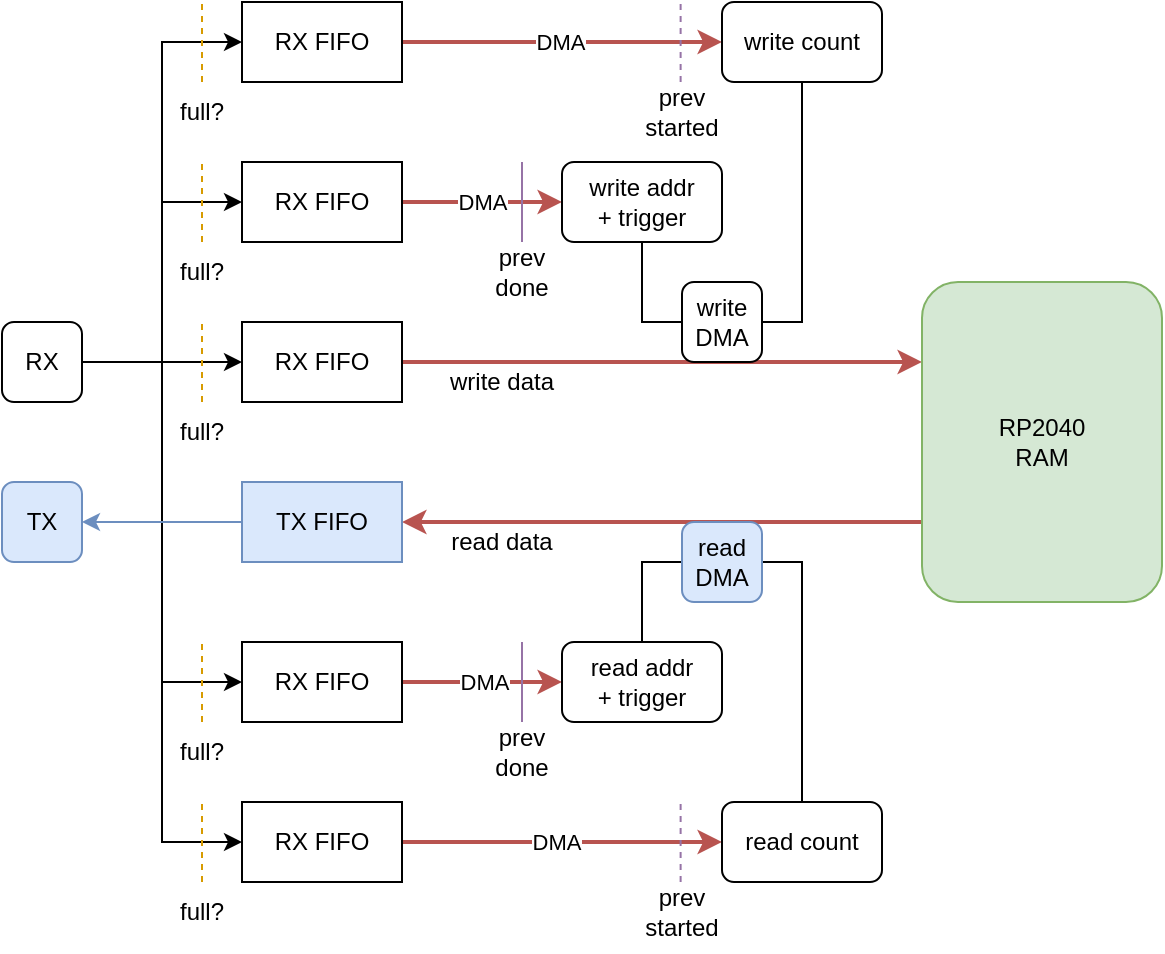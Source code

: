 <mxfile version="24.5.1" type="device">
  <diagram name="Page-1" id="0hUfGoHjvQAqBC1yxDHZ">
    <mxGraphModel dx="1100" dy="761" grid="1" gridSize="10" guides="1" tooltips="1" connect="1" arrows="1" fold="1" page="1" pageScale="1" pageWidth="827" pageHeight="1169" math="0" shadow="0">
      <root>
        <mxCell id="0" />
        <mxCell id="1" parent="0" />
        <mxCell id="b2-CWa9QdNSokfas64_D-8" style="edgeStyle=orthogonalEdgeStyle;rounded=0;orthogonalLoop=1;jettySize=auto;html=1;entryX=0;entryY=0.5;entryDx=0;entryDy=0;" parent="1" source="b2-CWa9QdNSokfas64_D-1" target="b2-CWa9QdNSokfas64_D-2" edge="1">
          <mxGeometry relative="1" as="geometry" />
        </mxCell>
        <mxCell id="b2-CWa9QdNSokfas64_D-9" style="edgeStyle=orthogonalEdgeStyle;rounded=0;orthogonalLoop=1;jettySize=auto;html=1;entryX=0;entryY=0.5;entryDx=0;entryDy=0;" parent="1" source="b2-CWa9QdNSokfas64_D-1" target="b2-CWa9QdNSokfas64_D-3" edge="1">
          <mxGeometry relative="1" as="geometry" />
        </mxCell>
        <mxCell id="b2-CWa9QdNSokfas64_D-10" style="edgeStyle=orthogonalEdgeStyle;rounded=0;orthogonalLoop=1;jettySize=auto;html=1;entryX=0;entryY=0.5;entryDx=0;entryDy=0;" parent="1" source="b2-CWa9QdNSokfas64_D-1" target="b2-CWa9QdNSokfas64_D-4" edge="1">
          <mxGeometry relative="1" as="geometry" />
        </mxCell>
        <mxCell id="b2-CWa9QdNSokfas64_D-11" style="edgeStyle=orthogonalEdgeStyle;rounded=0;orthogonalLoop=1;jettySize=auto;html=1;entryX=0;entryY=0.5;entryDx=0;entryDy=0;" parent="1" source="b2-CWa9QdNSokfas64_D-1" target="b2-CWa9QdNSokfas64_D-6" edge="1">
          <mxGeometry relative="1" as="geometry" />
        </mxCell>
        <mxCell id="b2-CWa9QdNSokfas64_D-12" style="edgeStyle=orthogonalEdgeStyle;rounded=0;orthogonalLoop=1;jettySize=auto;html=1;entryX=0;entryY=0.5;entryDx=0;entryDy=0;" parent="1" source="b2-CWa9QdNSokfas64_D-1" target="b2-CWa9QdNSokfas64_D-7" edge="1">
          <mxGeometry relative="1" as="geometry" />
        </mxCell>
        <mxCell id="b2-CWa9QdNSokfas64_D-1" value="RX" style="rounded=1;whiteSpace=wrap;html=1;" parent="1" vertex="1">
          <mxGeometry x="40" y="200" width="40" height="40" as="geometry" />
        </mxCell>
        <mxCell id="b2-CWa9QdNSokfas64_D-17" style="edgeStyle=orthogonalEdgeStyle;rounded=0;orthogonalLoop=1;jettySize=auto;html=1;entryX=0;entryY=0.5;entryDx=0;entryDy=0;strokeWidth=2;fillColor=#f8cecc;strokeColor=#b85450;" parent="1" source="b2-CWa9QdNSokfas64_D-2" target="b2-CWa9QdNSokfas64_D-15" edge="1">
          <mxGeometry relative="1" as="geometry" />
        </mxCell>
        <mxCell id="b2-CWa9QdNSokfas64_D-34" value="DMA" style="edgeLabel;html=1;align=center;verticalAlign=middle;resizable=0;points=[];" parent="b2-CWa9QdNSokfas64_D-17" vertex="1" connectable="0">
          <mxGeometry x="-0.013" y="1" relative="1" as="geometry">
            <mxPoint y="1" as="offset" />
          </mxGeometry>
        </mxCell>
        <mxCell id="b2-CWa9QdNSokfas64_D-2" value="RX FIFO" style="rounded=0;whiteSpace=wrap;html=1;" parent="1" vertex="1">
          <mxGeometry x="160" y="40" width="80" height="40" as="geometry" />
        </mxCell>
        <mxCell id="b2-CWa9QdNSokfas64_D-18" style="edgeStyle=orthogonalEdgeStyle;rounded=0;orthogonalLoop=1;jettySize=auto;html=1;entryX=0;entryY=0.5;entryDx=0;entryDy=0;strokeWidth=2;fillColor=#f8cecc;strokeColor=#b85450;" parent="1" source="b2-CWa9QdNSokfas64_D-3" target="b2-CWa9QdNSokfas64_D-16" edge="1">
          <mxGeometry relative="1" as="geometry" />
        </mxCell>
        <mxCell id="b2-CWa9QdNSokfas64_D-35" value="DMA" style="edgeLabel;html=1;align=center;verticalAlign=middle;resizable=0;points=[];" parent="b2-CWa9QdNSokfas64_D-18" vertex="1" connectable="0">
          <mxGeometry x="-0.28" y="-3" relative="1" as="geometry">
            <mxPoint x="11" y="-3" as="offset" />
          </mxGeometry>
        </mxCell>
        <mxCell id="b2-CWa9QdNSokfas64_D-3" value="RX FIFO" style="rounded=0;whiteSpace=wrap;html=1;" parent="1" vertex="1">
          <mxGeometry x="160" y="120" width="80" height="40" as="geometry" />
        </mxCell>
        <mxCell id="b2-CWa9QdNSokfas64_D-22" style="edgeStyle=orthogonalEdgeStyle;rounded=0;orthogonalLoop=1;jettySize=auto;html=1;entryX=0;entryY=0.25;entryDx=0;entryDy=0;strokeWidth=2;fillColor=#f8cecc;strokeColor=#b85450;" parent="1" source="b2-CWa9QdNSokfas64_D-4" target="b2-CWa9QdNSokfas64_D-19" edge="1">
          <mxGeometry relative="1" as="geometry" />
        </mxCell>
        <mxCell id="b2-CWa9QdNSokfas64_D-4" value="RX FIFO" style="rounded=0;whiteSpace=wrap;html=1;" parent="1" vertex="1">
          <mxGeometry x="160" y="200" width="80" height="40" as="geometry" />
        </mxCell>
        <mxCell id="b2-CWa9QdNSokfas64_D-14" style="edgeStyle=orthogonalEdgeStyle;rounded=0;orthogonalLoop=1;jettySize=auto;html=1;fillColor=#dae8fc;strokeColor=#6c8ebf;" parent="1" source="b2-CWa9QdNSokfas64_D-5" target="b2-CWa9QdNSokfas64_D-13" edge="1">
          <mxGeometry relative="1" as="geometry" />
        </mxCell>
        <mxCell id="b2-CWa9QdNSokfas64_D-23" style="edgeStyle=orthogonalEdgeStyle;rounded=0;orthogonalLoop=1;jettySize=auto;html=1;entryX=0;entryY=0.75;entryDx=0;entryDy=0;startArrow=classic;startFill=1;endArrow=none;endFill=0;strokeWidth=2;fillColor=#f8cecc;strokeColor=#b85450;" parent="1" source="b2-CWa9QdNSokfas64_D-5" target="b2-CWa9QdNSokfas64_D-19" edge="1">
          <mxGeometry relative="1" as="geometry" />
        </mxCell>
        <mxCell id="b2-CWa9QdNSokfas64_D-5" value="T&lt;span style=&quot;background-color: initial;&quot;&gt;X FIFO&lt;/span&gt;" style="rounded=0;whiteSpace=wrap;html=1;fillColor=#dae8fc;strokeColor=#6c8ebf;" parent="1" vertex="1">
          <mxGeometry x="160" y="280" width="80" height="40" as="geometry" />
        </mxCell>
        <mxCell id="b2-CWa9QdNSokfas64_D-28" style="edgeStyle=orthogonalEdgeStyle;rounded=0;orthogonalLoop=1;jettySize=auto;html=1;entryX=0;entryY=0.5;entryDx=0;entryDy=0;strokeWidth=2;fillColor=#f8cecc;strokeColor=#b85450;" parent="1" source="b2-CWa9QdNSokfas64_D-6" target="b2-CWa9QdNSokfas64_D-27" edge="1">
          <mxGeometry relative="1" as="geometry" />
        </mxCell>
        <mxCell id="b2-CWa9QdNSokfas64_D-6" value="RX FIFO" style="rounded=0;whiteSpace=wrap;html=1;" parent="1" vertex="1">
          <mxGeometry x="160" y="360" width="80" height="40" as="geometry" />
        </mxCell>
        <mxCell id="b2-CWa9QdNSokfas64_D-30" style="edgeStyle=orthogonalEdgeStyle;rounded=0;orthogonalLoop=1;jettySize=auto;html=1;entryX=0;entryY=0.5;entryDx=0;entryDy=0;strokeWidth=2;fillColor=#f8cecc;strokeColor=#b85450;" parent="1" source="b2-CWa9QdNSokfas64_D-7" target="b2-CWa9QdNSokfas64_D-29" edge="1">
          <mxGeometry relative="1" as="geometry" />
        </mxCell>
        <mxCell id="b2-CWa9QdNSokfas64_D-43" value="DMA" style="edgeLabel;html=1;align=center;verticalAlign=middle;resizable=0;points=[];" parent="b2-CWa9QdNSokfas64_D-30" vertex="1" connectable="0">
          <mxGeometry x="-0.036" relative="1" as="geometry">
            <mxPoint as="offset" />
          </mxGeometry>
        </mxCell>
        <mxCell id="b2-CWa9QdNSokfas64_D-7" value="RX FIFO" style="rounded=0;whiteSpace=wrap;html=1;" parent="1" vertex="1">
          <mxGeometry x="160" y="440" width="80" height="40" as="geometry" />
        </mxCell>
        <mxCell id="b2-CWa9QdNSokfas64_D-13" value="TX" style="rounded=1;whiteSpace=wrap;html=1;fillColor=#dae8fc;strokeColor=#6c8ebf;" parent="1" vertex="1">
          <mxGeometry x="40" y="280" width="40" height="40" as="geometry" />
        </mxCell>
        <mxCell id="b2-CWa9QdNSokfas64_D-26" style="edgeStyle=orthogonalEdgeStyle;rounded=0;orthogonalLoop=1;jettySize=auto;html=1;entryX=1;entryY=0.5;entryDx=0;entryDy=0;endArrow=none;endFill=0;" parent="1" source="b2-CWa9QdNSokfas64_D-15" target="b2-CWa9QdNSokfas64_D-24" edge="1">
          <mxGeometry relative="1" as="geometry" />
        </mxCell>
        <mxCell id="b2-CWa9QdNSokfas64_D-15" value="write count" style="rounded=1;whiteSpace=wrap;html=1;" parent="1" vertex="1">
          <mxGeometry x="400" y="40" width="80" height="40" as="geometry" />
        </mxCell>
        <mxCell id="b2-CWa9QdNSokfas64_D-25" style="edgeStyle=orthogonalEdgeStyle;rounded=0;orthogonalLoop=1;jettySize=auto;html=1;entryX=0;entryY=0.5;entryDx=0;entryDy=0;endArrow=none;endFill=0;" parent="1" source="b2-CWa9QdNSokfas64_D-16" target="b2-CWa9QdNSokfas64_D-24" edge="1">
          <mxGeometry relative="1" as="geometry" />
        </mxCell>
        <mxCell id="b2-CWa9QdNSokfas64_D-16" value="write addr&lt;div&gt;+ trigger&lt;/div&gt;" style="rounded=1;whiteSpace=wrap;html=1;" parent="1" vertex="1">
          <mxGeometry x="320" y="120" width="80" height="40" as="geometry" />
        </mxCell>
        <mxCell id="b2-CWa9QdNSokfas64_D-19" value="RP2040&lt;div&gt;RAM&lt;/div&gt;" style="rounded=1;whiteSpace=wrap;html=1;fillColor=#d5e8d4;strokeColor=#82b366;" parent="1" vertex="1">
          <mxGeometry x="500" y="180" width="120" height="160" as="geometry" />
        </mxCell>
        <mxCell id="b2-CWa9QdNSokfas64_D-24" value="write&lt;div&gt;DMA&lt;/div&gt;" style="rounded=1;whiteSpace=wrap;html=1;" parent="1" vertex="1">
          <mxGeometry x="380" y="180" width="40" height="40" as="geometry" />
        </mxCell>
        <mxCell id="b2-CWa9QdNSokfas64_D-32" style="edgeStyle=orthogonalEdgeStyle;rounded=0;orthogonalLoop=1;jettySize=auto;html=1;exitX=0.5;exitY=0;exitDx=0;exitDy=0;entryX=0;entryY=0.5;entryDx=0;entryDy=0;endArrow=none;endFill=0;" parent="1" source="b2-CWa9QdNSokfas64_D-27" target="b2-CWa9QdNSokfas64_D-31" edge="1">
          <mxGeometry relative="1" as="geometry" />
        </mxCell>
        <mxCell id="b2-CWa9QdNSokfas64_D-27" value="read addr&lt;div&gt;+ trigger&lt;/div&gt;" style="rounded=1;whiteSpace=wrap;html=1;" parent="1" vertex="1">
          <mxGeometry x="320" y="360" width="80" height="40" as="geometry" />
        </mxCell>
        <mxCell id="b2-CWa9QdNSokfas64_D-33" style="edgeStyle=orthogonalEdgeStyle;rounded=0;orthogonalLoop=1;jettySize=auto;html=1;entryX=1;entryY=0.5;entryDx=0;entryDy=0;endArrow=none;endFill=0;" parent="1" source="b2-CWa9QdNSokfas64_D-29" target="b2-CWa9QdNSokfas64_D-31" edge="1">
          <mxGeometry relative="1" as="geometry" />
        </mxCell>
        <mxCell id="b2-CWa9QdNSokfas64_D-29" value="read count" style="rounded=1;whiteSpace=wrap;html=1;" parent="1" vertex="1">
          <mxGeometry x="400" y="440" width="80" height="40" as="geometry" />
        </mxCell>
        <mxCell id="b2-CWa9QdNSokfas64_D-31" value="read&lt;div&gt;DMA&lt;/div&gt;" style="rounded=1;whiteSpace=wrap;html=1;fillColor=#dae8fc;strokeColor=#6c8ebf;" parent="1" vertex="1">
          <mxGeometry x="380" y="300" width="40" height="40" as="geometry" />
        </mxCell>
        <mxCell id="b2-CWa9QdNSokfas64_D-42" value="DMA" style="edgeLabel;html=1;align=center;verticalAlign=middle;resizable=0;points=[];" parent="1" vertex="1" connectable="0">
          <mxGeometry x="240.003" y="340" as="geometry">
            <mxPoint x="41" y="40" as="offset" />
          </mxGeometry>
        </mxCell>
        <mxCell id="b2-CWa9QdNSokfas64_D-45" value="" style="endArrow=none;dashed=1;html=1;rounded=0;fillColor=#ffe6cc;strokeColor=#d79b00;" parent="1" edge="1">
          <mxGeometry width="50" height="50" relative="1" as="geometry">
            <mxPoint x="140" y="80" as="sourcePoint" />
            <mxPoint x="140" y="40" as="targetPoint" />
          </mxGeometry>
        </mxCell>
        <mxCell id="b2-CWa9QdNSokfas64_D-46" value="" style="endArrow=none;dashed=1;html=1;rounded=0;fillColor=#ffe6cc;strokeColor=#d79b00;" parent="1" edge="1">
          <mxGeometry width="50" height="50" relative="1" as="geometry">
            <mxPoint x="140" y="160" as="sourcePoint" />
            <mxPoint x="140" y="120" as="targetPoint" />
          </mxGeometry>
        </mxCell>
        <mxCell id="b2-CWa9QdNSokfas64_D-47" value="" style="endArrow=none;dashed=1;html=1;rounded=0;fillColor=#ffe6cc;strokeColor=#d79b00;" parent="1" edge="1">
          <mxGeometry width="50" height="50" relative="1" as="geometry">
            <mxPoint x="140" y="240" as="sourcePoint" />
            <mxPoint x="140" y="200" as="targetPoint" />
          </mxGeometry>
        </mxCell>
        <mxCell id="b2-CWa9QdNSokfas64_D-48" value="" style="endArrow=none;dashed=1;html=1;rounded=0;fillColor=#ffe6cc;strokeColor=#d79b00;" parent="1" edge="1">
          <mxGeometry width="50" height="50" relative="1" as="geometry">
            <mxPoint x="140" y="400" as="sourcePoint" />
            <mxPoint x="140" y="360" as="targetPoint" />
          </mxGeometry>
        </mxCell>
        <mxCell id="b2-CWa9QdNSokfas64_D-49" value="" style="endArrow=none;dashed=1;html=1;rounded=0;fillColor=#ffe6cc;strokeColor=#d79b00;" parent="1" edge="1">
          <mxGeometry width="50" height="50" relative="1" as="geometry">
            <mxPoint x="140" y="480" as="sourcePoint" />
            <mxPoint x="140" y="440" as="targetPoint" />
          </mxGeometry>
        </mxCell>
        <mxCell id="b2-CWa9QdNSokfas64_D-50" value="" style="endArrow=none;html=1;rounded=0;fillColor=#e1d5e7;strokeColor=#9673a6;" parent="1" edge="1">
          <mxGeometry width="50" height="50" relative="1" as="geometry">
            <mxPoint x="300" y="160" as="sourcePoint" />
            <mxPoint x="300" y="120" as="targetPoint" />
          </mxGeometry>
        </mxCell>
        <mxCell id="b2-CWa9QdNSokfas64_D-51" value="" style="endArrow=none;html=1;rounded=0;fillColor=#e1d5e7;strokeColor=#9673a6;" parent="1" edge="1">
          <mxGeometry width="50" height="50" relative="1" as="geometry">
            <mxPoint x="300" y="400" as="sourcePoint" />
            <mxPoint x="300" y="360" as="targetPoint" />
          </mxGeometry>
        </mxCell>
        <mxCell id="b2-CWa9QdNSokfas64_D-52" value="" style="endArrow=none;html=1;rounded=0;fillColor=#e1d5e7;strokeColor=#9673a6;dashed=1;" parent="1" edge="1">
          <mxGeometry width="50" height="50" relative="1" as="geometry">
            <mxPoint x="379.31" y="80" as="sourcePoint" />
            <mxPoint x="379.31" y="40" as="targetPoint" />
          </mxGeometry>
        </mxCell>
        <mxCell id="b2-CWa9QdNSokfas64_D-53" value="" style="endArrow=none;html=1;rounded=0;fillColor=#e1d5e7;strokeColor=#9673a6;dashed=1;" parent="1" edge="1">
          <mxGeometry width="50" height="50" relative="1" as="geometry">
            <mxPoint x="379.31" y="480" as="sourcePoint" />
            <mxPoint x="379.31" y="440" as="targetPoint" />
          </mxGeometry>
        </mxCell>
        <mxCell id="b2-CWa9QdNSokfas64_D-56" value="prev&lt;div&gt;done&lt;/div&gt;" style="text;html=1;align=center;verticalAlign=middle;whiteSpace=wrap;rounded=0;" parent="1" vertex="1">
          <mxGeometry x="270" y="155" width="60" height="40" as="geometry" />
        </mxCell>
        <mxCell id="b2-CWa9QdNSokfas64_D-57" value="prev&lt;div&gt;done&lt;/div&gt;" style="text;html=1;align=center;verticalAlign=middle;whiteSpace=wrap;rounded=0;" parent="1" vertex="1">
          <mxGeometry x="270" y="395" width="60" height="40" as="geometry" />
        </mxCell>
        <mxCell id="b2-CWa9QdNSokfas64_D-58" value="prev started" style="text;html=1;align=center;verticalAlign=middle;whiteSpace=wrap;rounded=0;" parent="1" vertex="1">
          <mxGeometry x="350" y="475" width="60" height="40" as="geometry" />
        </mxCell>
        <mxCell id="b2-CWa9QdNSokfas64_D-59" value="prev started" style="text;html=1;align=center;verticalAlign=middle;whiteSpace=wrap;rounded=0;" parent="1" vertex="1">
          <mxGeometry x="350" y="75" width="60" height="40" as="geometry" />
        </mxCell>
        <mxCell id="b2-CWa9QdNSokfas64_D-60" value="full?" style="text;html=1;align=center;verticalAlign=middle;whiteSpace=wrap;rounded=0;" parent="1" vertex="1">
          <mxGeometry x="110" y="80" width="60" height="30" as="geometry" />
        </mxCell>
        <mxCell id="b2-CWa9QdNSokfas64_D-63" value="full?" style="text;html=1;align=center;verticalAlign=middle;whiteSpace=wrap;rounded=0;" parent="1" vertex="1">
          <mxGeometry x="110" y="160" width="60" height="30" as="geometry" />
        </mxCell>
        <mxCell id="b2-CWa9QdNSokfas64_D-64" value="full?" style="text;html=1;align=center;verticalAlign=middle;whiteSpace=wrap;rounded=0;" parent="1" vertex="1">
          <mxGeometry x="110" y="240" width="60" height="30" as="geometry" />
        </mxCell>
        <mxCell id="b2-CWa9QdNSokfas64_D-65" value="full?" style="text;html=1;align=center;verticalAlign=middle;whiteSpace=wrap;rounded=0;" parent="1" vertex="1">
          <mxGeometry x="110" y="400" width="60" height="30" as="geometry" />
        </mxCell>
        <mxCell id="b2-CWa9QdNSokfas64_D-66" value="full?" style="text;html=1;align=center;verticalAlign=middle;whiteSpace=wrap;rounded=0;" parent="1" vertex="1">
          <mxGeometry x="110" y="480" width="60" height="30" as="geometry" />
        </mxCell>
        <mxCell id="b2-CWa9QdNSokfas64_D-67" value="write data" style="text;html=1;align=center;verticalAlign=middle;whiteSpace=wrap;rounded=0;" parent="1" vertex="1">
          <mxGeometry x="260" y="210" width="60" height="40" as="geometry" />
        </mxCell>
        <mxCell id="b2-CWa9QdNSokfas64_D-68" value="read data" style="text;html=1;align=center;verticalAlign=middle;whiteSpace=wrap;rounded=0;" parent="1" vertex="1">
          <mxGeometry x="260" y="290" width="60" height="40" as="geometry" />
        </mxCell>
      </root>
    </mxGraphModel>
  </diagram>
</mxfile>
